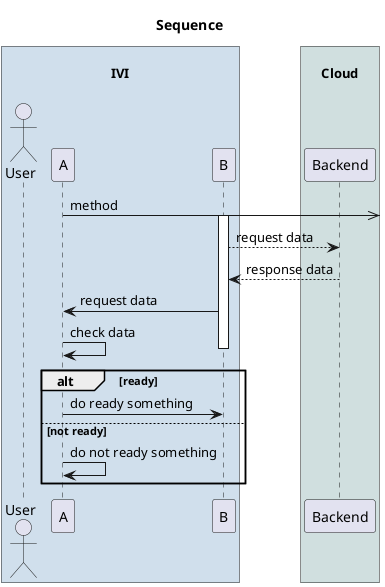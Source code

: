 @startuml
title Sequence
box "\nIVI\n" #D0DFEC
actor User as user
participant "A" as a
participant "B" as b
end box
box "\nCloud\n" #D0DFDF
participant "Backend" as api
end box
a->>:method
activate b

b-->api:request data
api-->b:response data
b->a:request data
a->a: check data
alt  ready
deactivate b
a->b :do ready something
else  not ready
a->a :do not ready something
end
@enduml